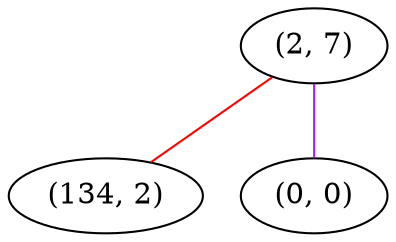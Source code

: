 graph "" {
"(2, 7)";
"(134, 2)";
"(0, 0)";
"(2, 7)" -- "(134, 2)"  [color=red, key=0, weight=1];
"(2, 7)" -- "(0, 0)"  [color=purple, key=0, weight=4];
}
